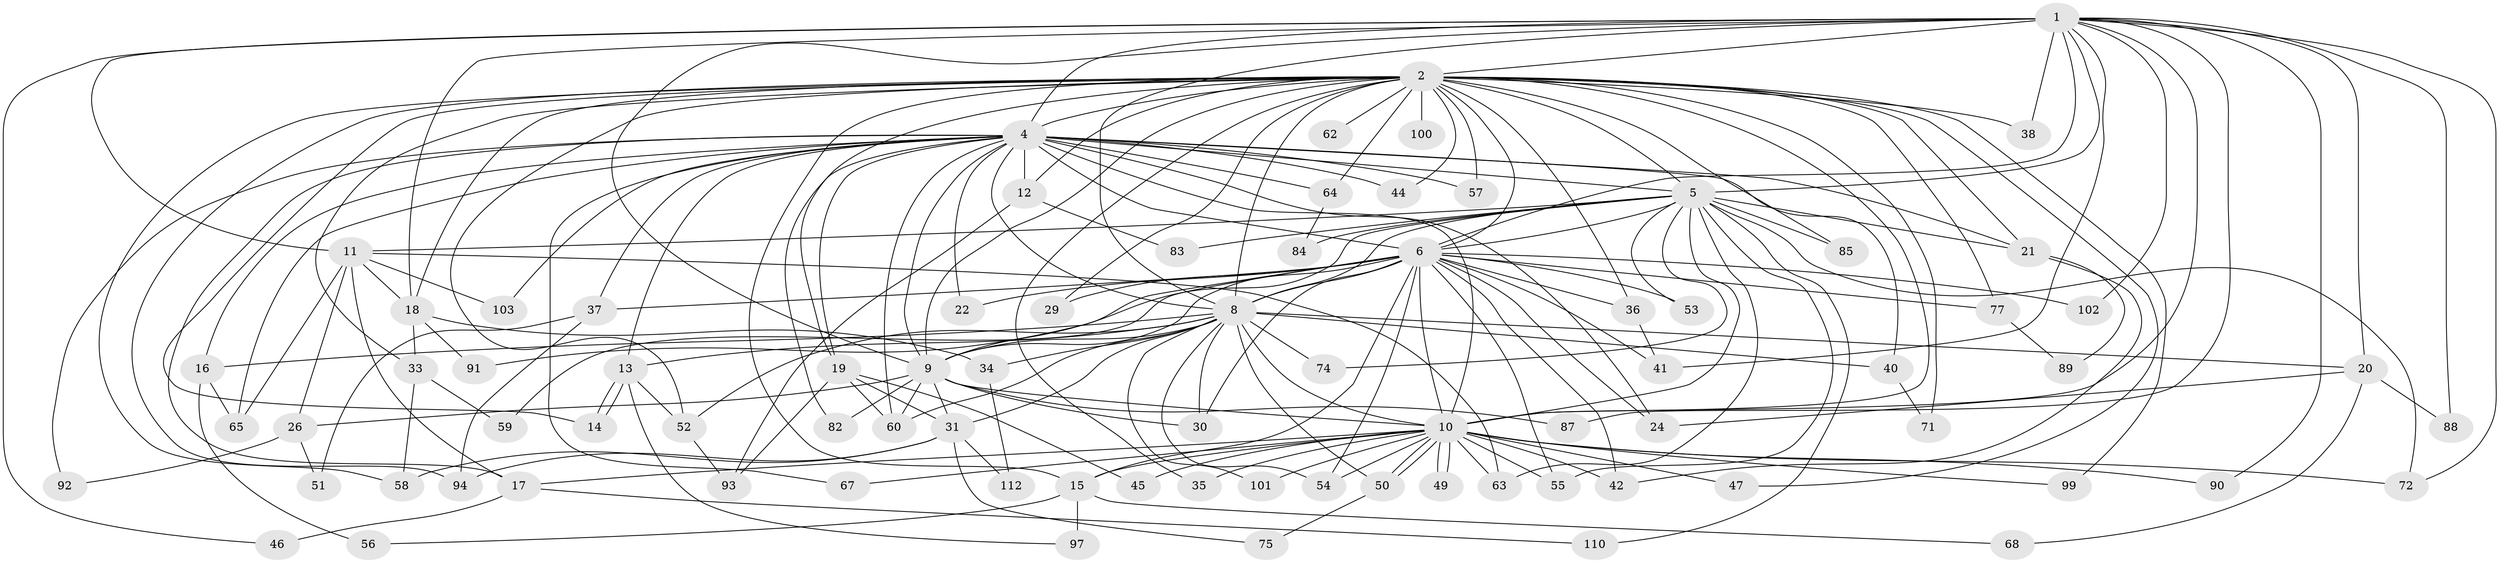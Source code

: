 // Generated by graph-tools (version 1.1) at 2025/23/03/03/25 07:23:36]
// undirected, 81 vertices, 194 edges
graph export_dot {
graph [start="1"]
  node [color=gray90,style=filled];
  1 [super="+7"];
  2 [super="+3"];
  4 [super="+86"];
  5 [super="+27"];
  6 [super="+61"];
  8 [super="+70"];
  9 [super="+23"];
  10 [super="+107"];
  11;
  12;
  13;
  14 [super="+109"];
  15 [super="+39"];
  16;
  17 [super="+28"];
  18 [super="+25"];
  19 [super="+111"];
  20 [super="+32"];
  21 [super="+80"];
  22;
  24 [super="+108"];
  26;
  29;
  30 [super="+104"];
  31 [super="+69"];
  33;
  34;
  35;
  36;
  37;
  38 [super="+48"];
  40;
  41 [super="+43"];
  42 [super="+79"];
  44;
  45;
  46;
  47;
  49;
  50;
  51;
  52 [super="+76"];
  53;
  54 [super="+95"];
  55 [super="+105"];
  56;
  57;
  58 [super="+66"];
  59;
  60;
  62;
  63 [super="+78"];
  64;
  65 [super="+81"];
  67;
  68;
  71;
  72 [super="+73"];
  74;
  75;
  77;
  82;
  83;
  84;
  85;
  87;
  88;
  89;
  90;
  91;
  92;
  93 [super="+106"];
  94 [super="+96"];
  97 [super="+98"];
  99;
  100;
  101;
  102;
  103;
  110;
  112;
  1 -- 2 [weight=4];
  1 -- 4 [weight=2];
  1 -- 5 [weight=2];
  1 -- 6 [weight=2];
  1 -- 8 [weight=2];
  1 -- 9 [weight=2];
  1 -- 10 [weight=2];
  1 -- 18;
  1 -- 20 [weight=2];
  1 -- 38;
  1 -- 46;
  1 -- 90;
  1 -- 102;
  1 -- 11;
  1 -- 41;
  1 -- 72;
  1 -- 87;
  1 -- 88;
  2 -- 4 [weight=2];
  2 -- 5 [weight=2];
  2 -- 6 [weight=2];
  2 -- 8 [weight=2];
  2 -- 9 [weight=2];
  2 -- 10 [weight=2];
  2 -- 15;
  2 -- 19;
  2 -- 33;
  2 -- 36;
  2 -- 44;
  2 -- 52;
  2 -- 57;
  2 -- 62 [weight=2];
  2 -- 71;
  2 -- 85;
  2 -- 100 [weight=2];
  2 -- 64;
  2 -- 12;
  2 -- 77;
  2 -- 18;
  2 -- 21;
  2 -- 29;
  2 -- 94;
  2 -- 35;
  2 -- 99;
  2 -- 38 [weight=2];
  2 -- 47;
  2 -- 58;
  2 -- 14;
  4 -- 5;
  4 -- 6;
  4 -- 8;
  4 -- 9;
  4 -- 10 [weight=2];
  4 -- 12;
  4 -- 13;
  4 -- 16;
  4 -- 17;
  4 -- 19;
  4 -- 22;
  4 -- 37;
  4 -- 40;
  4 -- 44;
  4 -- 57;
  4 -- 64;
  4 -- 67;
  4 -- 82;
  4 -- 92;
  4 -- 103;
  4 -- 60;
  4 -- 21;
  4 -- 65;
  4 -- 24;
  5 -- 6;
  5 -- 8;
  5 -- 9 [weight=2];
  5 -- 10 [weight=2];
  5 -- 11;
  5 -- 21;
  5 -- 53;
  5 -- 74;
  5 -- 83;
  5 -- 84;
  5 -- 85;
  5 -- 110;
  5 -- 72;
  5 -- 63;
  5 -- 55;
  6 -- 8;
  6 -- 9;
  6 -- 10 [weight=2];
  6 -- 15;
  6 -- 22;
  6 -- 24;
  6 -- 29;
  6 -- 30;
  6 -- 36;
  6 -- 37;
  6 -- 41;
  6 -- 42;
  6 -- 53;
  6 -- 54;
  6 -- 55;
  6 -- 59;
  6 -- 77;
  6 -- 91;
  6 -- 102;
  8 -- 9;
  8 -- 10;
  8 -- 13;
  8 -- 16;
  8 -- 20;
  8 -- 34;
  8 -- 40;
  8 -- 52;
  8 -- 54;
  8 -- 60;
  8 -- 74;
  8 -- 50;
  8 -- 101;
  8 -- 31;
  8 -- 30;
  9 -- 10;
  9 -- 30;
  9 -- 31;
  9 -- 82;
  9 -- 87;
  9 -- 26;
  9 -- 60;
  10 -- 35;
  10 -- 42;
  10 -- 45;
  10 -- 47;
  10 -- 49;
  10 -- 49;
  10 -- 50;
  10 -- 50;
  10 -- 55;
  10 -- 63;
  10 -- 67;
  10 -- 72;
  10 -- 90;
  10 -- 99;
  10 -- 101;
  10 -- 15;
  10 -- 17;
  10 -- 54;
  11 -- 17;
  11 -- 26;
  11 -- 63;
  11 -- 65;
  11 -- 103;
  11 -- 18;
  12 -- 83;
  12 -- 93;
  13 -- 14;
  13 -- 14;
  13 -- 97;
  13 -- 52;
  15 -- 56;
  15 -- 68;
  15 -- 97 [weight=2];
  16 -- 56;
  16 -- 65;
  17 -- 46;
  17 -- 110;
  18 -- 91;
  18 -- 33;
  18 -- 34;
  19 -- 31;
  19 -- 45;
  19 -- 60;
  19 -- 93;
  20 -- 24;
  20 -- 88;
  20 -- 68;
  21 -- 89;
  21 -- 42;
  26 -- 51;
  26 -- 92;
  31 -- 58;
  31 -- 75;
  31 -- 112;
  31 -- 94;
  33 -- 58;
  33 -- 59;
  34 -- 112;
  36 -- 41;
  37 -- 51;
  37 -- 94;
  40 -- 71;
  50 -- 75;
  52 -- 93;
  64 -- 84;
  77 -- 89;
}
